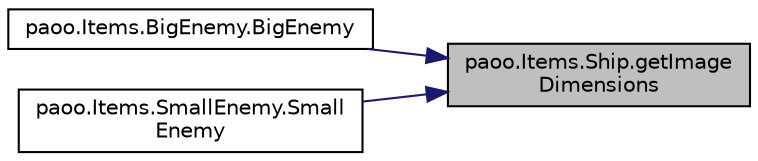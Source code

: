 digraph "paoo.Items.Ship.getImageDimensions"
{
 // LATEX_PDF_SIZE
  edge [fontname="Helvetica",fontsize="10",labelfontname="Helvetica",labelfontsize="10"];
  node [fontname="Helvetica",fontsize="10",shape=record];
  rankdir="RL";
  Node12 [label="paoo.Items.Ship.getImage\lDimensions",height=0.2,width=0.4,color="black", fillcolor="grey75", style="filled", fontcolor="black",tooltip=" "];
  Node12 -> Node13 [dir="back",color="midnightblue",fontsize="10",style="solid",fontname="Helvetica"];
  Node13 [label="paoo.Items.BigEnemy.BigEnemy",height=0.2,width=0.4,color="black", fillcolor="white", style="filled",URL="$classpaoo_1_1_items_1_1_big_enemy.html#a2d9affb8fd7a2754a1ba345ff5e995a0",tooltip=" "];
  Node12 -> Node14 [dir="back",color="midnightblue",fontsize="10",style="solid",fontname="Helvetica"];
  Node14 [label="paoo.Items.SmallEnemy.Small\lEnemy",height=0.2,width=0.4,color="black", fillcolor="white", style="filled",URL="$classpaoo_1_1_items_1_1_small_enemy.html#af3d3b82ae17586f90695d7ba17827a0f",tooltip=" "];
}
